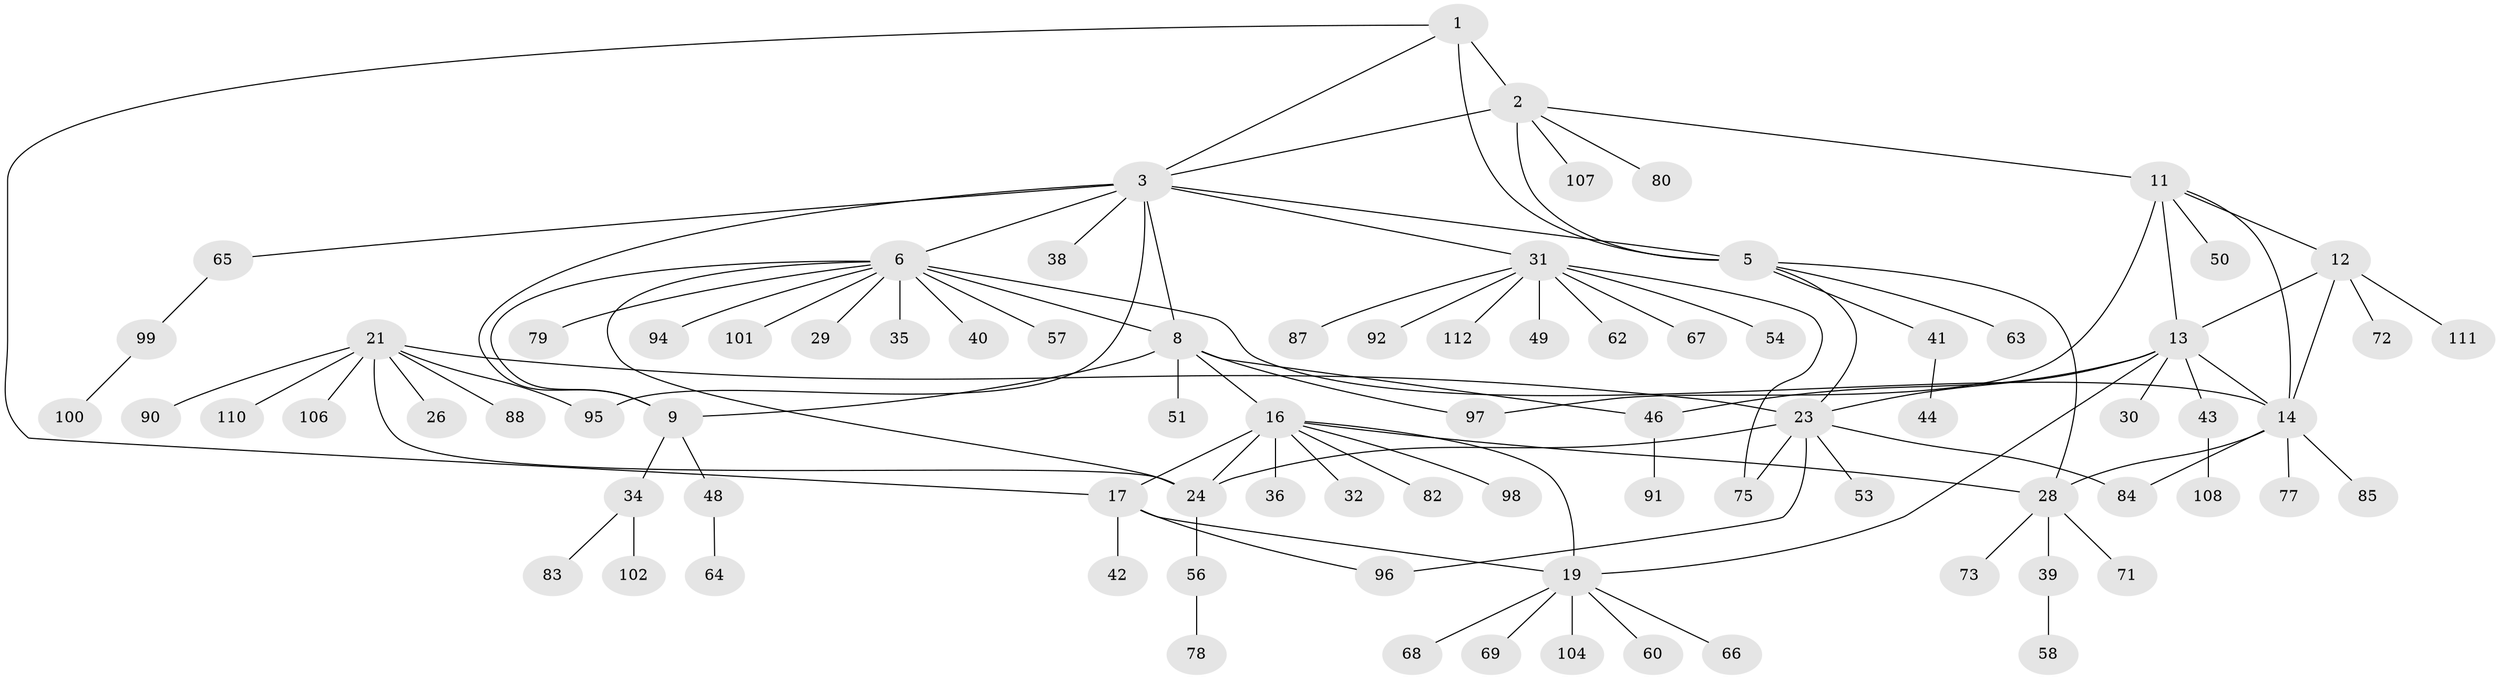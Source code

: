 // original degree distribution, {6: 0.0625, 5: 0.03571428571428571, 9: 0.044642857142857144, 8: 0.044642857142857144, 7: 0.03571428571428571, 10: 0.017857142857142856, 1: 0.5446428571428571, 2: 0.16964285714285715, 3: 0.03571428571428571, 4: 0.008928571428571428}
// Generated by graph-tools (version 1.1) at 2025/42/03/06/25 10:42:13]
// undirected, 85 vertices, 109 edges
graph export_dot {
graph [start="1"]
  node [color=gray90,style=filled];
  1 [super="+103"];
  2 [super="+4"];
  3 [super="+10"];
  5 [super="+45"];
  6 [super="+7"];
  8 [super="+70"];
  9 [super="+33"];
  11 [super="+74"];
  12 [super="+27"];
  13 [super="+15"];
  14 [super="+47"];
  16 [super="+18"];
  17 [super="+20"];
  19 [super="+37"];
  21 [super="+22"];
  23 [super="+25"];
  24 [super="+76"];
  26;
  28 [super="+61"];
  29 [super="+55"];
  30;
  31 [super="+59"];
  32;
  34 [super="+52"];
  35;
  36;
  38;
  39;
  40;
  41;
  42 [super="+93"];
  43;
  44;
  46 [super="+81"];
  48;
  49;
  50;
  51;
  53;
  54;
  56;
  57;
  58 [super="+105"];
  60;
  62;
  63;
  64;
  65;
  66;
  67;
  68;
  69;
  71;
  72;
  73;
  75;
  77;
  78;
  79;
  80 [super="+86"];
  82;
  83;
  84 [super="+89"];
  85 [super="+109"];
  87;
  88;
  90;
  91;
  92;
  94;
  95;
  96;
  97;
  98;
  99;
  100;
  101;
  102;
  104;
  106;
  107;
  108;
  110;
  111;
  112;
  1 -- 2 [weight=2];
  1 -- 3;
  1 -- 5;
  1 -- 17;
  2 -- 3 [weight=2];
  2 -- 5 [weight=2];
  2 -- 11;
  2 -- 80;
  2 -- 107;
  3 -- 5;
  3 -- 31;
  3 -- 65;
  3 -- 6 [weight=2];
  3 -- 38;
  3 -- 8;
  3 -- 9;
  3 -- 95;
  5 -- 23;
  5 -- 28;
  5 -- 41;
  5 -- 63;
  6 -- 8 [weight=2];
  6 -- 9 [weight=2];
  6 -- 24;
  6 -- 29;
  6 -- 35;
  6 -- 40;
  6 -- 94;
  6 -- 101;
  6 -- 14;
  6 -- 79;
  6 -- 57;
  8 -- 9;
  8 -- 16;
  8 -- 51;
  8 -- 97;
  8 -- 46;
  9 -- 34;
  9 -- 48;
  11 -- 12;
  11 -- 13 [weight=2];
  11 -- 14;
  11 -- 50;
  11 -- 97;
  12 -- 13 [weight=2];
  12 -- 14;
  12 -- 72;
  12 -- 111;
  13 -- 14 [weight=2];
  13 -- 19;
  13 -- 30;
  13 -- 23;
  13 -- 46;
  13 -- 43;
  14 -- 77;
  14 -- 84;
  14 -- 85;
  14 -- 28;
  16 -- 17 [weight=4];
  16 -- 19 [weight=2];
  16 -- 24;
  16 -- 28;
  16 -- 82;
  16 -- 98;
  16 -- 32;
  16 -- 36;
  17 -- 19 [weight=2];
  17 -- 42;
  17 -- 96;
  19 -- 60;
  19 -- 66;
  19 -- 69;
  19 -- 104;
  19 -- 68;
  21 -- 23 [weight=4];
  21 -- 24 [weight=2];
  21 -- 95;
  21 -- 26;
  21 -- 106;
  21 -- 110;
  21 -- 90;
  21 -- 88;
  23 -- 24 [weight=2];
  23 -- 75;
  23 -- 96;
  23 -- 84;
  23 -- 53;
  24 -- 56;
  28 -- 39;
  28 -- 73;
  28 -- 71;
  31 -- 49;
  31 -- 54;
  31 -- 75;
  31 -- 87;
  31 -- 112;
  31 -- 67;
  31 -- 92;
  31 -- 62;
  34 -- 102;
  34 -- 83;
  39 -- 58;
  41 -- 44;
  43 -- 108;
  46 -- 91;
  48 -- 64;
  56 -- 78;
  65 -- 99;
  99 -- 100;
}
